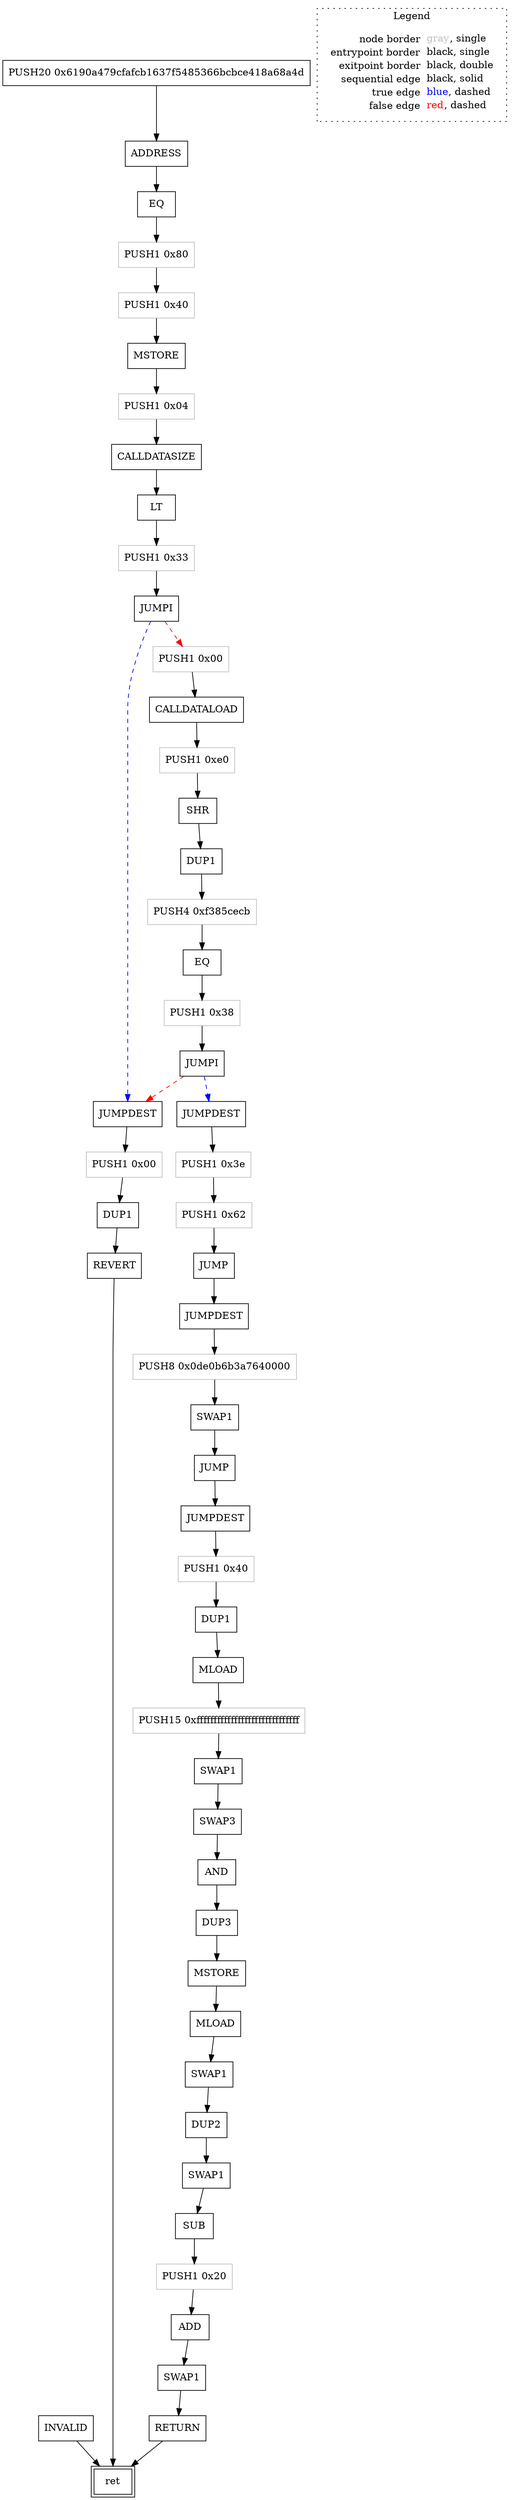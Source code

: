 digraph {
	"node0" [shape="rect",color="black",label=<MLOAD>];
	"node1" [shape="rect",color="black",peripheries="2",label=<ret>];
	"node2" [shape="rect",color="black",label=<SWAP1>];
	"node3" [shape="rect",color="black",label=<SWAP3>];
	"node4" [shape="rect",color="black",label=<PUSH20 0x6190a479cfafcb1637f5485366bcbce418a68a4d>];
	"node5" [shape="rect",color="black",label=<AND>];
	"node6" [shape="rect",color="black",label=<ADDRESS>];
	"node7" [shape="rect",color="black",label=<DUP3>];
	"node8" [shape="rect",color="black",label=<EQ>];
	"node9" [shape="rect",color="black",label=<MSTORE>];
	"node10" [shape="rect",color="black",label=<MLOAD>];
	"node11" [shape="rect",color="black",label=<SWAP1>];
	"node12" [shape="rect",color="black",label=<DUP2>];
	"node13" [shape="rect",color="black",label=<SWAP1>];
	"node14" [shape="rect",color="black",label=<MSTORE>];
	"node15" [shape="rect",color="black",label=<SUB>];
	"node16" [shape="rect",color="black",label=<CALLDATASIZE>];
	"node17" [shape="rect",color="black",label=<ADD>];
	"node18" [shape="rect",color="black",label=<LT>];
	"node19" [shape="rect",color="black",label=<SWAP1>];
	"node20" [shape="rect",color="black",label=<RETURN>];
	"node21" [shape="rect",color="black",label=<JUMPDEST>];
	"node22" [shape="rect",color="black",label=<JUMPI>];
	"node23" [shape="rect",color="black",label=<CALLDATALOAD>];
	"node24" [shape="rect",color="black",label=<SHR>];
	"node25" [shape="rect",color="black",label=<DUP1>];
	"node26" [shape="rect",color="black",label=<SWAP1>];
	"node27" [shape="rect",color="black",label=<JUMP>];
	"node28" [shape="rect",color="black",label=<INVALID>];
	"node29" [shape="rect",color="black",label=<EQ>];
	"node30" [shape="rect",color="black",label=<JUMPI>];
	"node31" [shape="rect",color="black",label=<JUMPDEST>];
	"node32" [shape="rect",color="black",label=<DUP1>];
	"node33" [shape="rect",color="black",label=<REVERT>];
	"node34" [shape="rect",color="black",label=<JUMPDEST>];
	"node35" [shape="rect",color="black",label=<JUMP>];
	"node36" [shape="rect",color="black",label=<JUMPDEST>];
	"node37" [shape="rect",color="black",label=<DUP1>];
	"node38" [shape="rect",color="gray",label=<PUSH1 0x40>];
	"node39" [shape="rect",color="gray",label=<PUSH1 0xe0>];
	"node40" [shape="rect",color="gray",label=<PUSH4 0xf385cecb>];
	"node41" [shape="rect",color="gray",label=<PUSH1 0x62>];
	"node42" [shape="rect",color="gray",label=<PUSH1 0x00>];
	"node43" [shape="rect",color="gray",label=<PUSH1 0x20>];
	"node44" [shape="rect",color="gray",label=<PUSH1 0x04>];
	"node45" [shape="rect",color="gray",label=<PUSH1 0x38>];
	"node46" [shape="rect",color="gray",label=<PUSH1 0x80>];
	"node47" [shape="rect",color="gray",label=<PUSH1 0x40>];
	"node48" [shape="rect",color="gray",label=<PUSH1 0x33>];
	"node49" [shape="rect",color="gray",label=<PUSH1 0x00>];
	"node50" [shape="rect",color="gray",label=<PUSH8 0x0de0b6b3a7640000>];
	"node51" [shape="rect",color="gray",label=<PUSH1 0x3e>];
	"node52" [shape="rect",color="gray",label=<PUSH15 0xffffffffffffffffffffffffffffff>];
	"node0" -> "node52" [color="black"];
	"node38" -> "node14" [color="black"];
	"node2" -> "node3" [color="black"];
	"node3" -> "node5" [color="black"];
	"node5" -> "node7" [color="black"];
	"node7" -> "node9" [color="black"];
	"node9" -> "node10" [color="black"];
	"node39" -> "node24" [color="black"];
	"node10" -> "node11" [color="black"];
	"node40" -> "node29" [color="black"];
	"node11" -> "node12" [color="black"];
	"node12" -> "node13" [color="black"];
	"node13" -> "node15" [color="black"];
	"node15" -> "node43" [color="black"];
	"node41" -> "node35" [color="black"];
	"node17" -> "node19" [color="black"];
	"node19" -> "node20" [color="black"];
	"node20" -> "node1" [color="black"];
	"node21" -> "node50" [color="black"];
	"node42" -> "node32" [color="black"];
	"node43" -> "node17" [color="black"];
	"node26" -> "node27" [color="black"];
	"node27" -> "node36" [color="black"];
	"node28" -> "node1" [color="black"];
	"node44" -> "node16" [color="black"];
	"node45" -> "node30" [color="black"];
	"node46" -> "node38" [color="black"];
	"node6" -> "node8" [color="black"];
	"node4" -> "node6" [color="black"];
	"node8" -> "node46" [color="black"];
	"node47" -> "node37" [color="black"];
	"node14" -> "node44" [color="black"];
	"node48" -> "node22" [color="black"];
	"node49" -> "node23" [color="black"];
	"node16" -> "node18" [color="black"];
	"node18" -> "node48" [color="black"];
	"node22" -> "node31" [color="blue",style="dashed"];
	"node22" -> "node49" [color="red",style="dashed"];
	"node23" -> "node39" [color="black"];
	"node24" -> "node25" [color="black"];
	"node25" -> "node40" [color="black"];
	"node50" -> "node26" [color="black"];
	"node29" -> "node45" [color="black"];
	"node30" -> "node31" [color="red",style="dashed"];
	"node30" -> "node34" [color="blue",style="dashed"];
	"node31" -> "node42" [color="black"];
	"node32" -> "node33" [color="black"];
	"node51" -> "node41" [color="black"];
	"node33" -> "node1" [color="black"];
	"node34" -> "node51" [color="black"];
	"node35" -> "node21" [color="black"];
	"node36" -> "node47" [color="black"];
	"node52" -> "node2" [color="black"];
	"node37" -> "node0" [color="black"];
subgraph cluster_legend {
	label="Legend";
	style=dotted;
	node [shape=plaintext];
	"legend" [label=<<table border="0" cellpadding="2" cellspacing="0" cellborder="0"><tr><td align="right">node border&nbsp;</td><td align="left"><font color="gray">gray</font>, single</td></tr><tr><td align="right">entrypoint border&nbsp;</td><td align="left"><font color="black">black</font>, single</td></tr><tr><td align="right">exitpoint border&nbsp;</td><td align="left"><font color="black">black</font>, double</td></tr><tr><td align="right">sequential edge&nbsp;</td><td align="left"><font color="black">black</font>, solid</td></tr><tr><td align="right">true edge&nbsp;</td><td align="left"><font color="blue">blue</font>, dashed</td></tr><tr><td align="right">false edge&nbsp;</td><td align="left"><font color="red">red</font>, dashed</td></tr></table>>];
}

}
